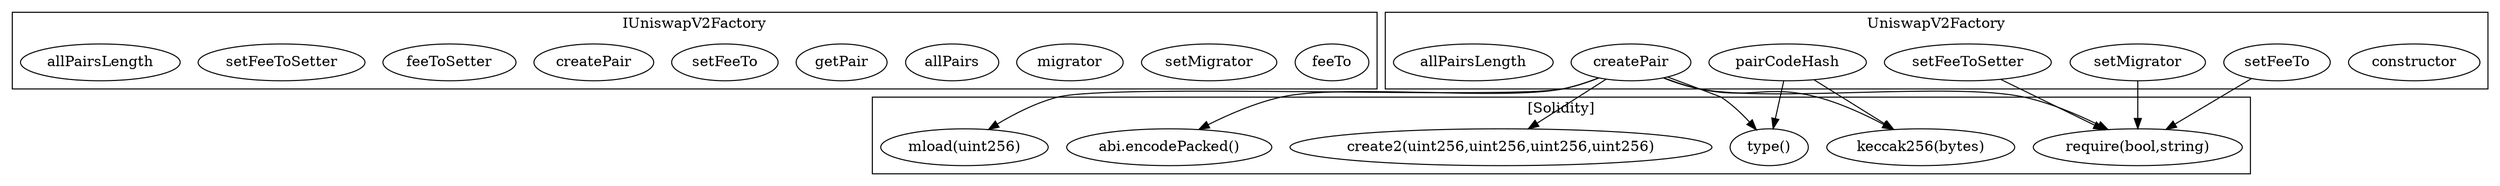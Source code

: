 strict digraph {
subgraph cluster_72_IUniswapV2Factory {
label = "IUniswapV2Factory"
"72_feeTo" [label="feeTo"]
"72_setMigrator" [label="setMigrator"]
"72_migrator" [label="migrator"]
"72_allPairs" [label="allPairs"]
"72_getPair" [label="getPair"]
"72_setFeeTo" [label="setFeeTo"]
"72_createPair" [label="createPair"]
"72_feeToSetter" [label="feeToSetter"]
"72_setFeeToSetter" [label="setFeeToSetter"]
"72_allPairsLength" [label="allPairsLength"]
}subgraph cluster_2099_UniswapV2Factory {
label = "UniswapV2Factory"
"2099_constructor" [label="constructor"]
"2099_setMigrator" [label="setMigrator"]
"2099_setFeeToSetter" [label="setFeeToSetter"]
"2099_setFeeTo" [label="setFeeTo"]
"2099_pairCodeHash" [label="pairCodeHash"]
"2099_createPair" [label="createPair"]
"2099_allPairsLength" [label="allPairsLength"]
}subgraph cluster_solidity {
label = "[Solidity]"
"require(bool,string)" 
"keccak256(bytes)" 
"mload(uint256)" 
"create2(uint256,uint256,uint256,uint256)" 
"type()" 
"abi.encodePacked()" 
"2099_createPair" -> "create2(uint256,uint256,uint256,uint256)"
"2099_createPair" -> "abi.encodePacked()"
"2099_createPair" -> "require(bool,string)"
"2099_createPair" -> "type()"
"2099_pairCodeHash" -> "type()"
"2099_setMigrator" -> "require(bool,string)"
"2099_setFeeToSetter" -> "require(bool,string)"
"2099_pairCodeHash" -> "keccak256(bytes)"
"2099_setFeeTo" -> "require(bool,string)"
"2099_createPair" -> "keccak256(bytes)"
"2099_createPair" -> "mload(uint256)"
}
}